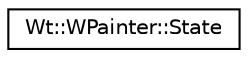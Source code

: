 digraph "Graphical Class Hierarchy"
{
 // LATEX_PDF_SIZE
  edge [fontname="Helvetica",fontsize="10",labelfontname="Helvetica",labelfontsize="10"];
  node [fontname="Helvetica",fontsize="10",shape=record];
  rankdir="LR";
  Node0 [label="Wt::WPainter::State",height=0.2,width=0.4,color="black", fillcolor="white", style="filled",URL="$structWt_1_1WPainter_1_1State.html",tooltip=" "];
}
